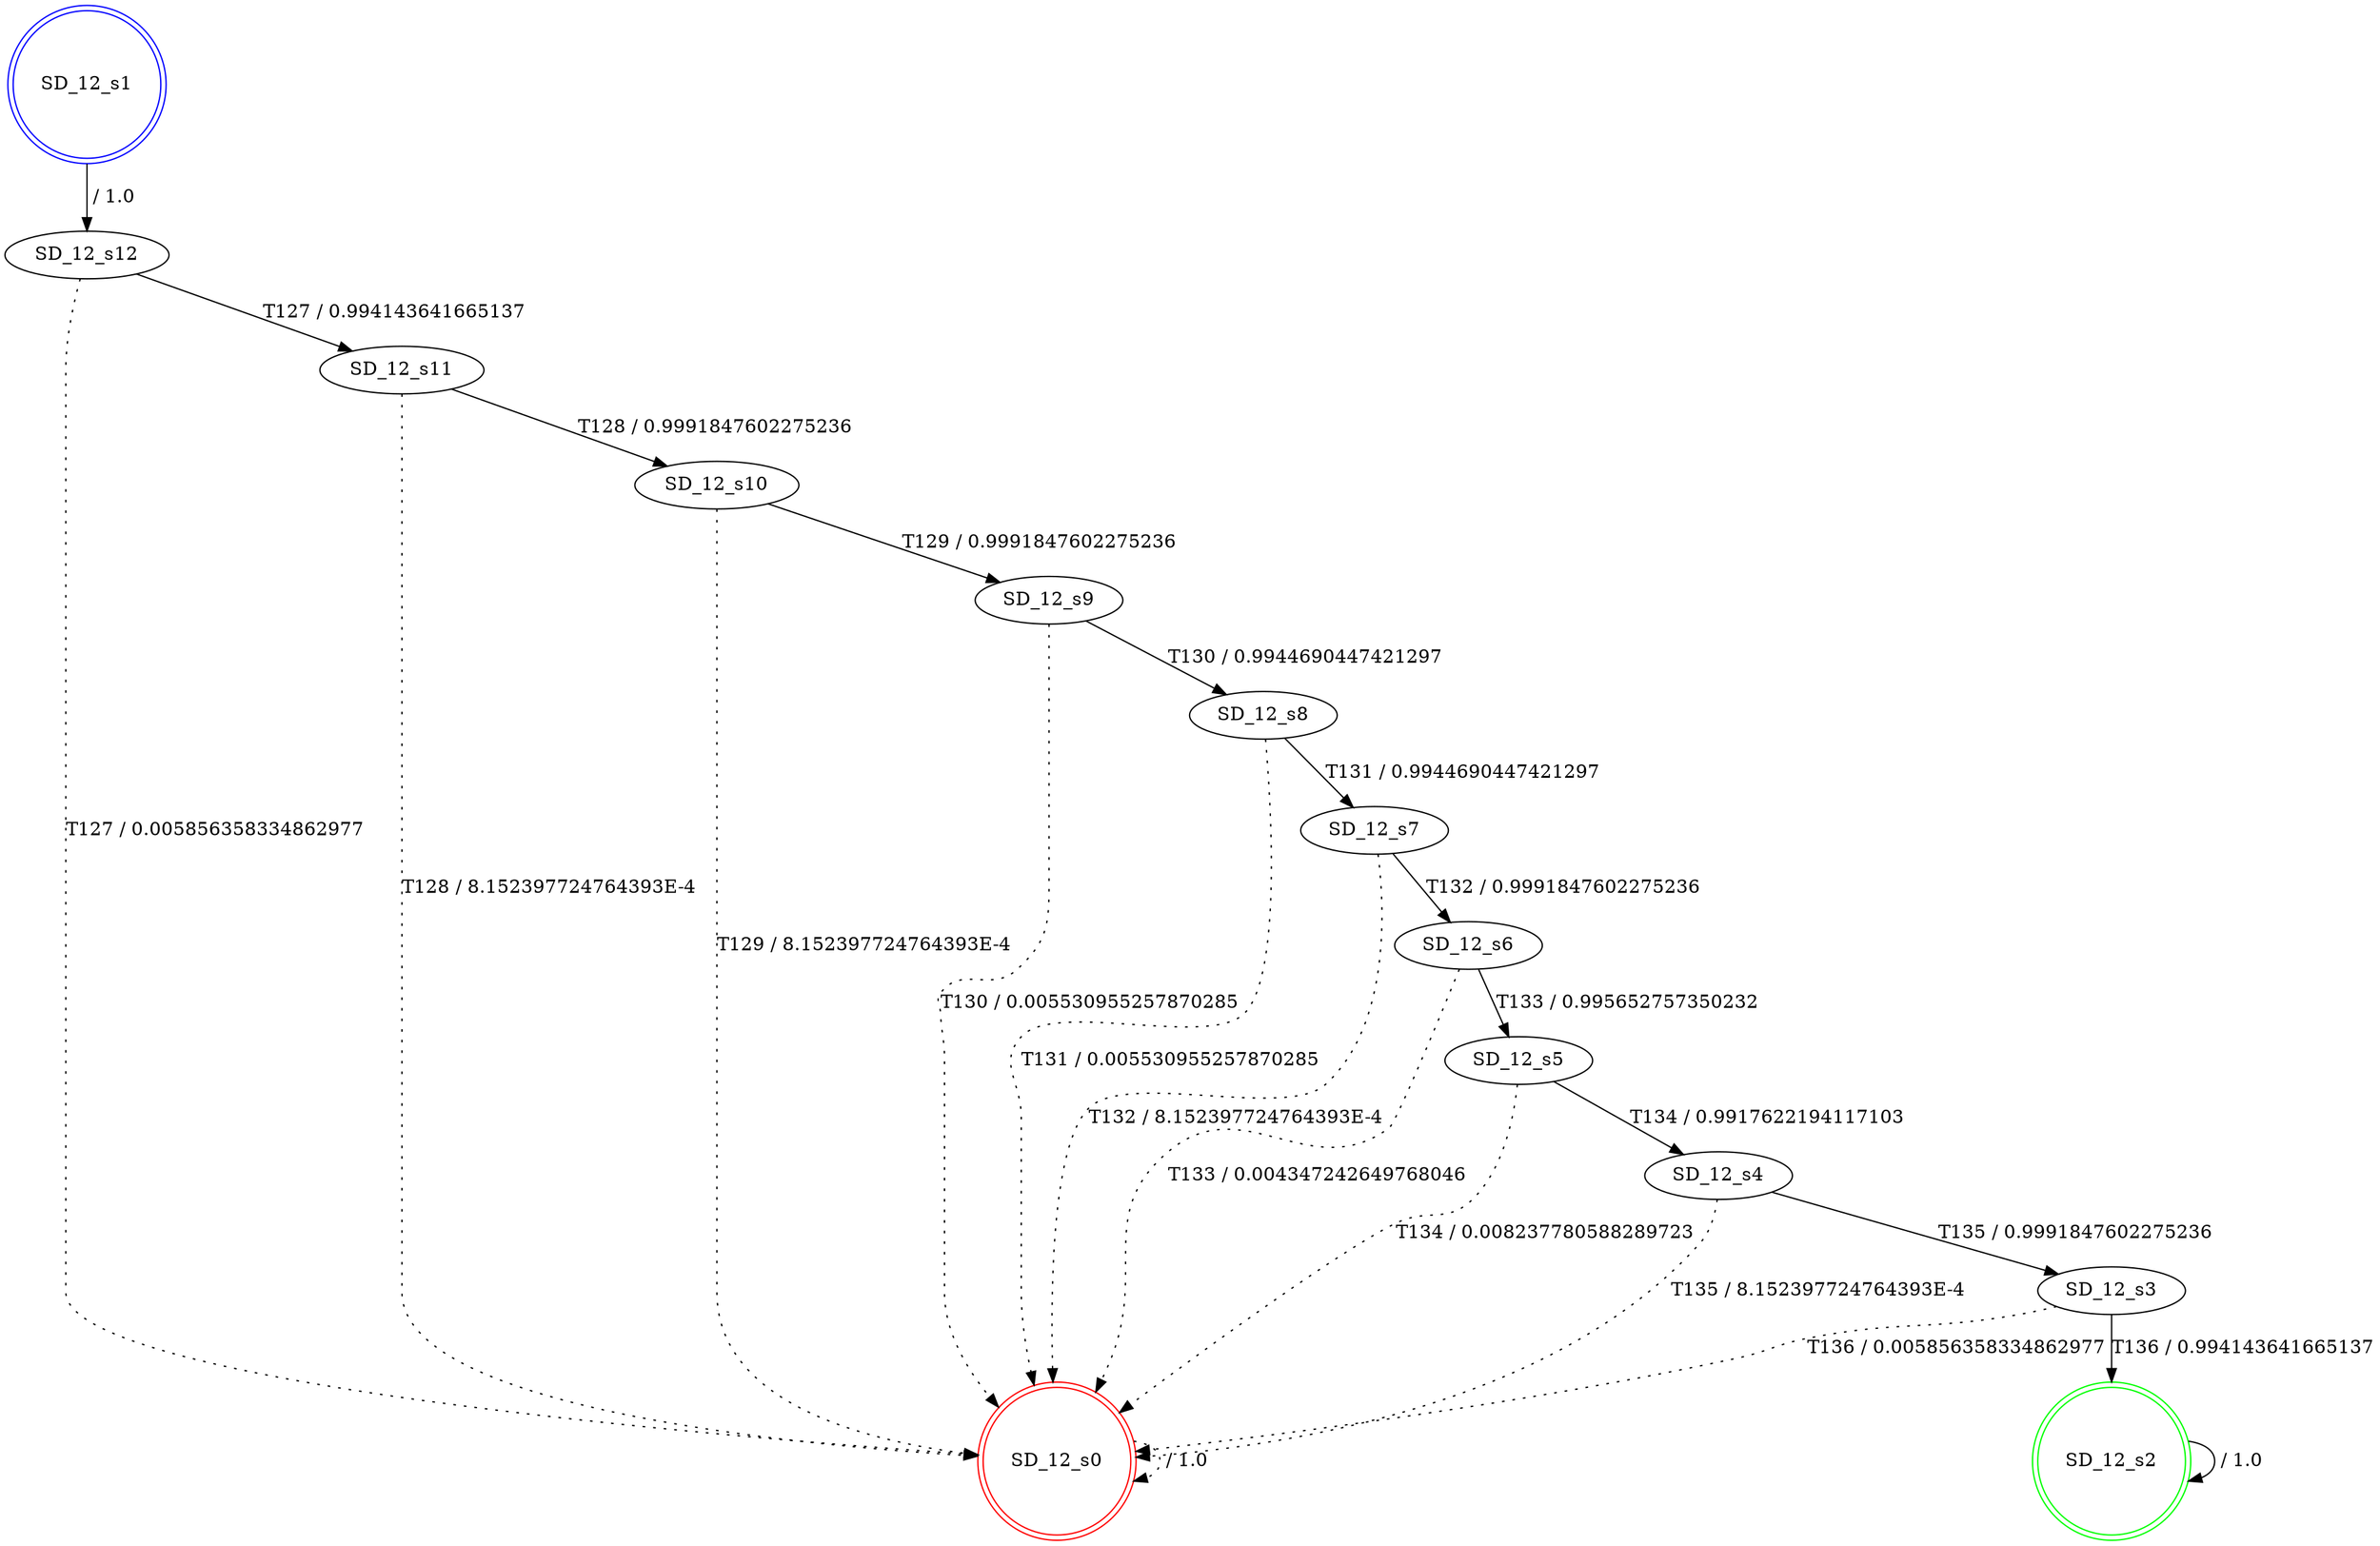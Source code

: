 digraph graphname {
SD_12_s0 [label="SD_12_s0",color=red,shape=doublecircle ];
SD_12_s1 [label="SD_12_s1",color=blue,shape=doublecircle ];
SD_12_s2 [label="SD_12_s2",color=green,shape=doublecircle ];
SD_12_s3 [label="SD_12_s3" ];
SD_12_s4 [label="SD_12_s4" ];
SD_12_s5 [label="SD_12_s5" ];
SD_12_s6 [label="SD_12_s6" ];
SD_12_s7 [label="SD_12_s7" ];
SD_12_s8 [label="SD_12_s8" ];
SD_12_s9 [label="SD_12_s9" ];
SD_12_s10 [label="SD_12_s10" ];
SD_12_s11 [label="SD_12_s11" ];
SD_12_s12 [label="SD_12_s12" ];
SD_12_s0 -> SD_12_s0 [label=" / 1.0", style=dotted];
SD_12_s1 -> SD_12_s12 [label=" / 1.0"];
SD_12_s2 -> SD_12_s2 [label=" / 1.0"];
SD_12_s3 -> SD_12_s2 [label="T136 / 0.994143641665137"];
SD_12_s3 -> SD_12_s0 [label="T136 / 0.005856358334862977", style=dotted];
SD_12_s4 -> SD_12_s3 [label="T135 / 0.9991847602275236"];
SD_12_s4 -> SD_12_s0 [label="T135 / 8.152397724764393E-4", style=dotted];
SD_12_s5 -> SD_12_s4 [label="T134 / 0.9917622194117103"];
SD_12_s5 -> SD_12_s0 [label="T134 / 0.008237780588289723", style=dotted];
SD_12_s6 -> SD_12_s5 [label="T133 / 0.995652757350232"];
SD_12_s6 -> SD_12_s0 [label="T133 / 0.004347242649768046", style=dotted];
SD_12_s7 -> SD_12_s6 [label="T132 / 0.9991847602275236"];
SD_12_s7 -> SD_12_s0 [label="T132 / 8.152397724764393E-4", style=dotted];
SD_12_s8 -> SD_12_s7 [label="T131 / 0.9944690447421297"];
SD_12_s8 -> SD_12_s0 [label="T131 / 0.005530955257870285", style=dotted];
SD_12_s9 -> SD_12_s8 [label="T130 / 0.9944690447421297"];
SD_12_s9 -> SD_12_s0 [label="T130 / 0.005530955257870285", style=dotted];
SD_12_s10 -> SD_12_s9 [label="T129 / 0.9991847602275236"];
SD_12_s10 -> SD_12_s0 [label="T129 / 8.152397724764393E-4", style=dotted];
SD_12_s11 -> SD_12_s10 [label="T128 / 0.9991847602275236"];
SD_12_s11 -> SD_12_s0 [label="T128 / 8.152397724764393E-4", style=dotted];
SD_12_s12 -> SD_12_s11 [label="T127 / 0.994143641665137"];
SD_12_s12 -> SD_12_s0 [label="T127 / 0.005856358334862977", style=dotted];
}